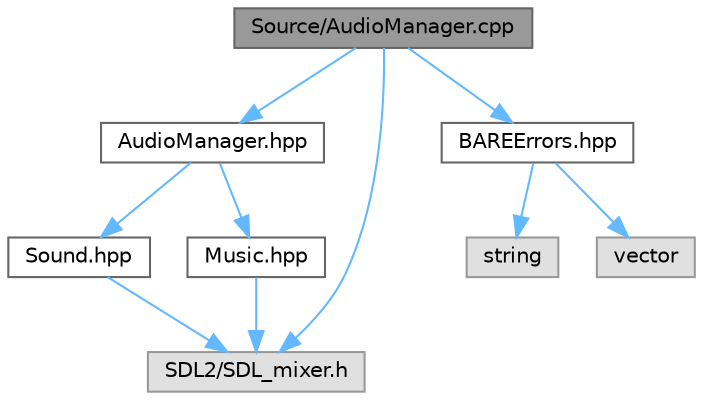 digraph "Source/AudioManager.cpp"
{
 // INTERACTIVE_SVG=YES
 // LATEX_PDF_SIZE
  bgcolor="transparent";
  edge [fontname=Helvetica,fontsize=10,labelfontname=Helvetica,labelfontsize=10];
  node [fontname=Helvetica,fontsize=10,shape=box,height=0.2,width=0.4];
  Node1 [label="Source/AudioManager.cpp",height=0.2,width=0.4,color="gray40", fillcolor="grey60", style="filled", fontcolor="black",tooltip=" "];
  Node1 -> Node2 [color="steelblue1",style="solid"];
  Node2 [label="AudioManager.hpp",height=0.2,width=0.4,color="grey40", fillcolor="white", style="filled",URL="$_audio_manager_8hpp.html",tooltip="The AudioManager acts as a friendly wrapper for the SDL_Mixer library. It basically just plays sounds..."];
  Node2 -> Node3 [color="steelblue1",style="solid"];
  Node3 [label="Sound.hpp",height=0.2,width=0.4,color="grey40", fillcolor="white", style="filled",URL="$_sound_8hpp.html",tooltip=" "];
  Node3 -> Node4 [color="steelblue1",style="solid"];
  Node4 [label="SDL2/SDL_mixer.h",height=0.2,width=0.4,color="grey60", fillcolor="#E0E0E0", style="filled",tooltip=" "];
  Node2 -> Node5 [color="steelblue1",style="solid"];
  Node5 [label="Music.hpp",height=0.2,width=0.4,color="grey40", fillcolor="white", style="filled",URL="$_music_8hpp.html",tooltip=" "];
  Node5 -> Node4 [color="steelblue1",style="solid"];
  Node1 -> Node4 [color="steelblue1",style="solid"];
  Node1 -> Node6 [color="steelblue1",style="solid"];
  Node6 [label="BAREErrors.hpp",height=0.2,width=0.4,color="grey40", fillcolor="white", style="filled",URL="$_b_a_r_e_errors_8hpp.html",tooltip=" "];
  Node6 -> Node7 [color="steelblue1",style="solid"];
  Node7 [label="string",height=0.2,width=0.4,color="grey60", fillcolor="#E0E0E0", style="filled",tooltip=" "];
  Node6 -> Node8 [color="steelblue1",style="solid"];
  Node8 [label="vector",height=0.2,width=0.4,color="grey60", fillcolor="#E0E0E0", style="filled",tooltip=" "];
}
